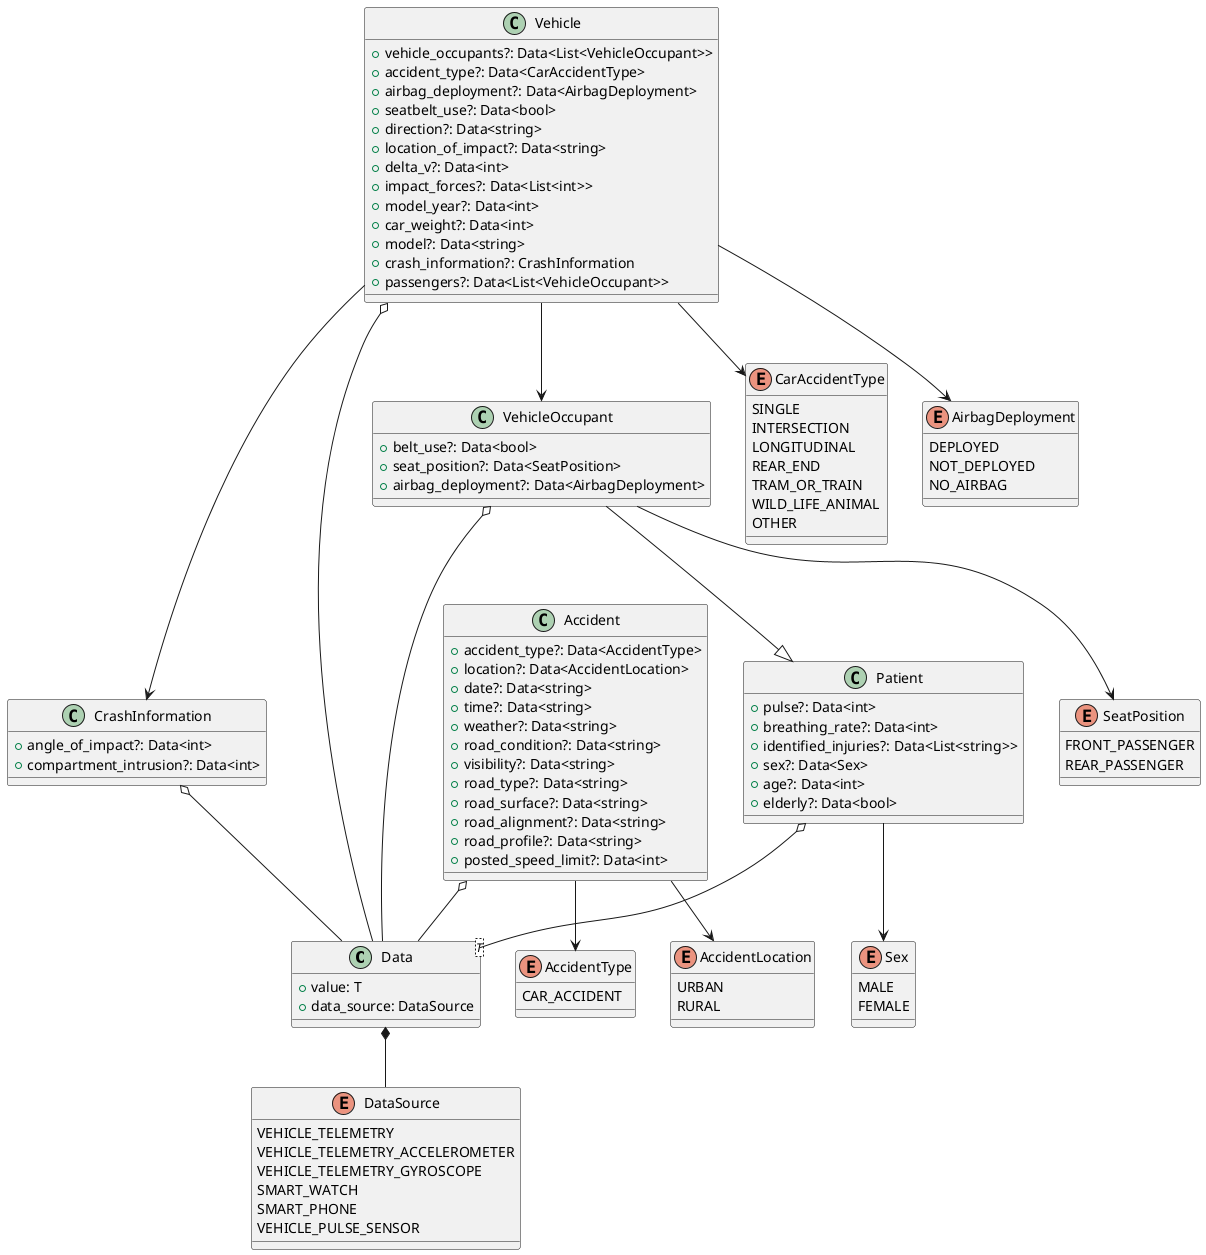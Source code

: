 @startuml DHS

class Data<T> {
    + value: T
    + data_source: DataSource
}

enum AccidentType {
    CAR_ACCIDENT
}

enum CarAccidentType {
    SINGLE
    INTERSECTION
    LONGITUDINAL
    REAR_END
    TRAM_OR_TRAIN
    WILD_LIFE_ANIMAL
    OTHER
}

enum AccidentLocation {
    URBAN
    RURAL
}

enum AirbagDeployment {
    DEPLOYED
    NOT_DEPLOYED
    NO_AIRBAG
}

enum Sex {
    MALE
    FEMALE
}

enum SeatPosition {
    FRONT_PASSENGER
    REAR_PASSENGER
}

enum DataSource {
    VEHICLE_TELEMETRY
    VEHICLE_TELEMETRY_ACCELEROMETER
    VEHICLE_TELEMETRY_GYROSCOPE
    SMART_WATCH
    SMART_PHONE
    VEHICLE_PULSE_SENSOR
}

class Accident {
    + accident_type?: Data<AccidentType>
    + location?: Data<AccidentLocation>
    + date?: Data<string>
    + time?: Data<string>
    + weather?: Data<string>
    + road_condition?: Data<string>
    + visibility?: Data<string>
    + road_type?: Data<string>
    + road_surface?: Data<string>
    + road_alignment?: Data<string>
    + road_profile?: Data<string>
    + posted_speed_limit?: Data<int>
}

class CrashInformation {
    + angle_of_impact?: Data<int>
    + compartment_intrusion?: Data<int>
}

class Vehicle{
    + vehicle_occupants?: Data<List<VehicleOccupant>>
    + accident_type?: Data<CarAccidentType>
    + airbag_deployment?: Data<AirbagDeployment>
    + seatbelt_use?: Data<bool>
    + direction?: Data<string>
    + location_of_impact?: Data<string>
    + delta_v?: Data<int>
    + impact_forces?: Data<List<int>>
    + model_year?: Data<int>
    + car_weight?: Data<int>
    + model?: Data<string>
    + crash_information?: CrashInformation
    + passengers?: Data<List<VehicleOccupant>>
}

class Patient {
    + pulse?: Data<int>
    + breathing_rate?: Data<int>
    + identified_injuries?: Data<List<string>>
    + sex?: Data<Sex>
    + age?: Data<int>
    + elderly?: Data<bool>
}

class VehicleOccupant {
    + belt_use?: Data<bool>
    + seat_position?: Data<SeatPosition>
    + airbag_deployment?: Data<AirbagDeployment>
}

Vehicle --> VehicleOccupant
VehicleOccupant --|> Patient

Data *-- DataSource

Vehicle o-- Data
Patient o-- Data
Accident o-- Data
CrashInformation o-- Data
VehicleOccupant o-- Data

Patient --> Sex
VehicleOccupant --> SeatPosition
Vehicle --> AirbagDeployment
Accident --> AccidentType
Accident --> AccidentLocation
Vehicle --> CarAccidentType
Vehicle --> CrashInformation

@enduml